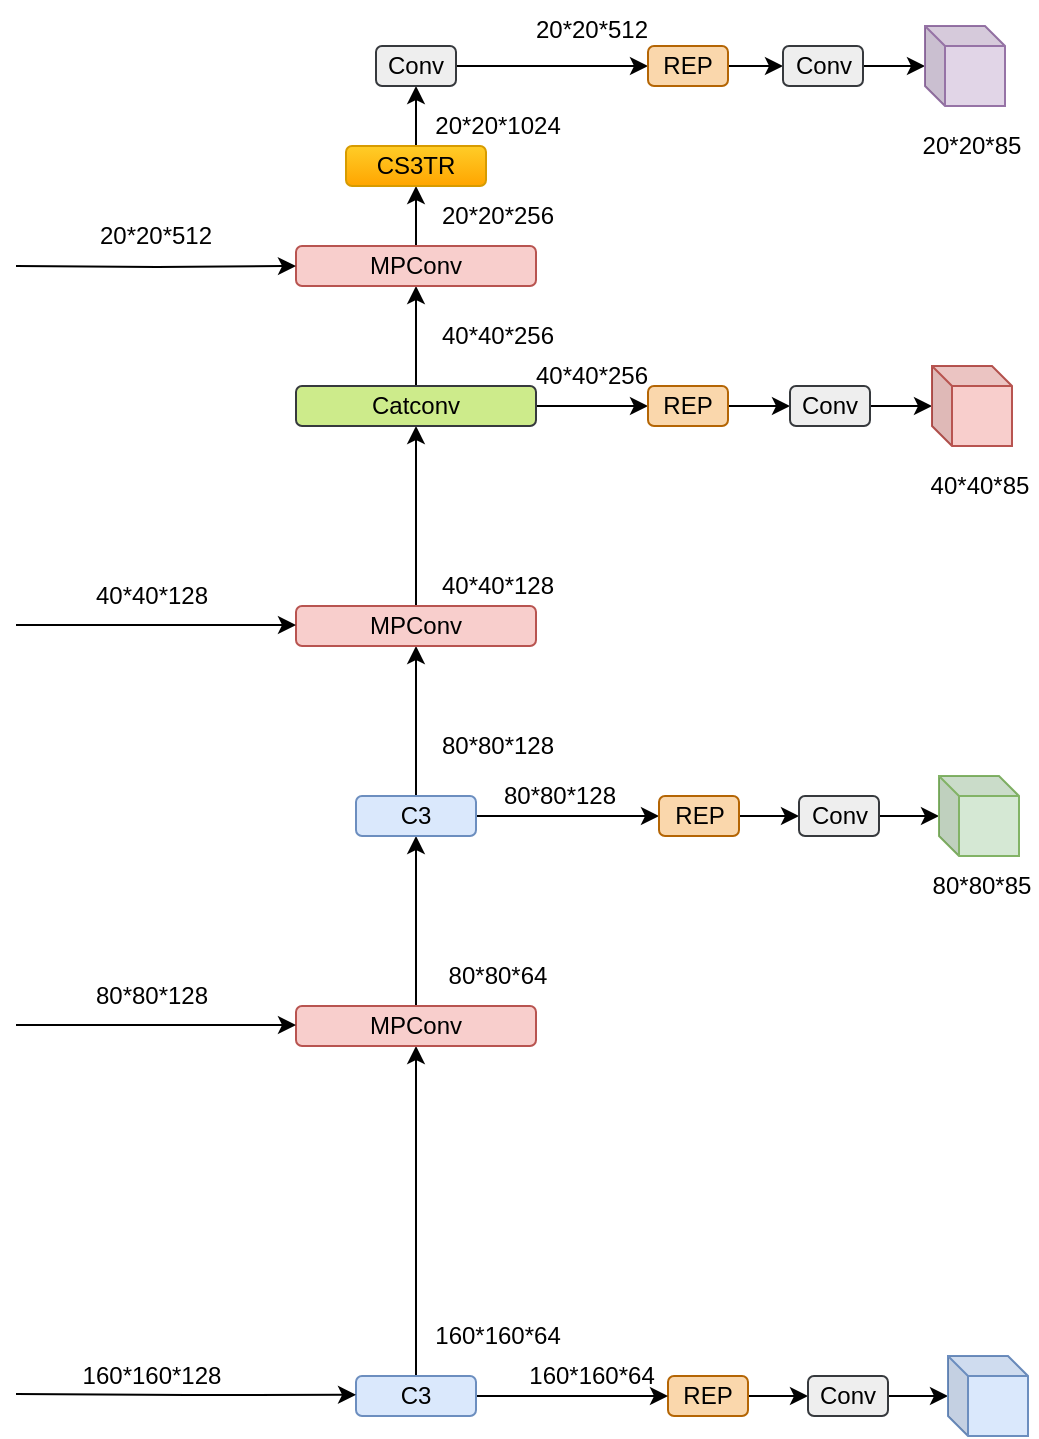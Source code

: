 <mxfile version="21.7.5" type="github">
  <diagram name="第 1 页" id="zoFiYugOIlxTZy8CV-Bl">
    <mxGraphModel dx="1436" dy="884" grid="1" gridSize="10" guides="1" tooltips="1" connect="1" arrows="1" fold="1" page="1" pageScale="1" pageWidth="827" pageHeight="1169" math="0" shadow="0">
      <root>
        <mxCell id="0" />
        <mxCell id="1" parent="0" />
        <mxCell id="v_qKELttMYH3f2mZd83b-1" value="" style="edgeStyle=orthogonalEdgeStyle;rounded=0;orthogonalLoop=1;jettySize=auto;html=1;" edge="1" parent="1" source="v_qKELttMYH3f2mZd83b-2" target="v_qKELttMYH3f2mZd83b-4">
          <mxGeometry relative="1" as="geometry" />
        </mxCell>
        <mxCell id="v_qKELttMYH3f2mZd83b-2" value="REP" style="rounded=1;whiteSpace=wrap;html=1;fillColor=#fad7ac;strokeColor=#b46504;" vertex="1" parent="1">
          <mxGeometry x="486" y="855" width="40" height="20" as="geometry" />
        </mxCell>
        <mxCell id="v_qKELttMYH3f2mZd83b-3" value="" style="edgeStyle=orthogonalEdgeStyle;rounded=0;orthogonalLoop=1;jettySize=auto;html=1;" edge="1" parent="1" source="v_qKELttMYH3f2mZd83b-4" target="v_qKELttMYH3f2mZd83b-5">
          <mxGeometry relative="1" as="geometry" />
        </mxCell>
        <mxCell id="v_qKELttMYH3f2mZd83b-4" value="Conv" style="rounded=1;whiteSpace=wrap;html=1;fillColor=#eeeeee;strokeColor=#36393d;" vertex="1" parent="1">
          <mxGeometry x="556" y="855" width="40" height="20" as="geometry" />
        </mxCell>
        <mxCell id="v_qKELttMYH3f2mZd83b-5" value="" style="shape=cube;whiteSpace=wrap;html=1;boundedLbl=1;backgroundOutline=1;darkOpacity=0.05;darkOpacity2=0.1;size=10;fontStyle=1;fillColor=#dae8fc;strokeColor=#6c8ebf;" vertex="1" parent="1">
          <mxGeometry x="626" y="845" width="40" height="40" as="geometry" />
        </mxCell>
        <mxCell id="v_qKELttMYH3f2mZd83b-6" value="" style="edgeStyle=orthogonalEdgeStyle;rounded=0;orthogonalLoop=1;jettySize=auto;html=1;" edge="1" parent="1" source="v_qKELttMYH3f2mZd83b-8" target="v_qKELttMYH3f2mZd83b-2">
          <mxGeometry relative="1" as="geometry" />
        </mxCell>
        <mxCell id="v_qKELttMYH3f2mZd83b-7" style="edgeStyle=orthogonalEdgeStyle;rounded=0;orthogonalLoop=1;jettySize=auto;html=1;exitX=0.5;exitY=0;exitDx=0;exitDy=0;" edge="1" parent="1" source="v_qKELttMYH3f2mZd83b-8" target="v_qKELttMYH3f2mZd83b-10">
          <mxGeometry relative="1" as="geometry" />
        </mxCell>
        <mxCell id="v_qKELttMYH3f2mZd83b-8" value="C3" style="rounded=1;whiteSpace=wrap;html=1;fillColor=#dae8fc;strokeColor=#6c8ebf;" vertex="1" parent="1">
          <mxGeometry x="330" y="855" width="60" height="20" as="geometry" />
        </mxCell>
        <mxCell id="v_qKELttMYH3f2mZd83b-9" value="" style="edgeStyle=orthogonalEdgeStyle;rounded=0;orthogonalLoop=1;jettySize=auto;html=1;" edge="1" parent="1" source="v_qKELttMYH3f2mZd83b-10" target="v_qKELttMYH3f2mZd83b-13">
          <mxGeometry relative="1" as="geometry" />
        </mxCell>
        <mxCell id="v_qKELttMYH3f2mZd83b-10" value="MPConv" style="whiteSpace=wrap;html=1;rounded=1;fillColor=#f8cecc;strokeColor=#b85450;" vertex="1" parent="1">
          <mxGeometry x="300" y="670" width="120" height="20" as="geometry" />
        </mxCell>
        <mxCell id="v_qKELttMYH3f2mZd83b-11" style="edgeStyle=orthogonalEdgeStyle;rounded=0;orthogonalLoop=1;jettySize=auto;html=1;exitX=0.5;exitY=0;exitDx=0;exitDy=0;entryX=0.5;entryY=1;entryDx=0;entryDy=0;" edge="1" parent="1" source="v_qKELttMYH3f2mZd83b-13" target="v_qKELttMYH3f2mZd83b-15">
          <mxGeometry relative="1" as="geometry" />
        </mxCell>
        <mxCell id="v_qKELttMYH3f2mZd83b-12" value="" style="edgeStyle=orthogonalEdgeStyle;rounded=0;orthogonalLoop=1;jettySize=auto;html=1;" edge="1" parent="1" source="v_qKELttMYH3f2mZd83b-13" target="v_qKELttMYH3f2mZd83b-23">
          <mxGeometry relative="1" as="geometry" />
        </mxCell>
        <mxCell id="v_qKELttMYH3f2mZd83b-13" value="C3" style="rounded=1;whiteSpace=wrap;html=1;fillColor=#dae8fc;strokeColor=#6c8ebf;" vertex="1" parent="1">
          <mxGeometry x="330" y="565" width="60" height="20" as="geometry" />
        </mxCell>
        <mxCell id="v_qKELttMYH3f2mZd83b-14" value="" style="edgeStyle=orthogonalEdgeStyle;rounded=0;orthogonalLoop=1;jettySize=auto;html=1;" edge="1" parent="1" source="v_qKELttMYH3f2mZd83b-15" target="v_qKELttMYH3f2mZd83b-19">
          <mxGeometry relative="1" as="geometry" />
        </mxCell>
        <mxCell id="v_qKELttMYH3f2mZd83b-15" value="MPConv" style="whiteSpace=wrap;html=1;rounded=1;fillColor=#f8cecc;strokeColor=#b85450;" vertex="1" parent="1">
          <mxGeometry x="300" y="470" width="120" height="20" as="geometry" />
        </mxCell>
        <mxCell id="v_qKELttMYH3f2mZd83b-16" style="edgeStyle=orthogonalEdgeStyle;rounded=0;orthogonalLoop=1;jettySize=auto;html=1;exitX=0.5;exitY=1;exitDx=0;exitDy=0;" edge="1" parent="1" source="v_qKELttMYH3f2mZd83b-15" target="v_qKELttMYH3f2mZd83b-15">
          <mxGeometry relative="1" as="geometry" />
        </mxCell>
        <mxCell id="v_qKELttMYH3f2mZd83b-17" style="edgeStyle=orthogonalEdgeStyle;rounded=0;orthogonalLoop=1;jettySize=auto;html=1;exitX=0.5;exitY=0;exitDx=0;exitDy=0;entryX=0.5;entryY=1;entryDx=0;entryDy=0;" edge="1" parent="1" source="v_qKELttMYH3f2mZd83b-19" target="v_qKELttMYH3f2mZd83b-21">
          <mxGeometry relative="1" as="geometry" />
        </mxCell>
        <mxCell id="v_qKELttMYH3f2mZd83b-18" style="edgeStyle=orthogonalEdgeStyle;rounded=0;orthogonalLoop=1;jettySize=auto;html=1;exitX=1;exitY=0.5;exitDx=0;exitDy=0;entryX=0;entryY=0.5;entryDx=0;entryDy=0;" edge="1" parent="1" source="v_qKELttMYH3f2mZd83b-19" target="v_qKELttMYH3f2mZd83b-29">
          <mxGeometry relative="1" as="geometry" />
        </mxCell>
        <mxCell id="v_qKELttMYH3f2mZd83b-19" value="Catconv" style="rounded=1;whiteSpace=wrap;html=1;fillColor=#cdeb8b;strokeColor=#36393d;" vertex="1" parent="1">
          <mxGeometry x="300" y="360" width="120" height="20" as="geometry" />
        </mxCell>
        <mxCell id="v_qKELttMYH3f2mZd83b-20" value="" style="edgeStyle=orthogonalEdgeStyle;rounded=0;orthogonalLoop=1;jettySize=auto;html=1;" edge="1" parent="1" source="v_qKELttMYH3f2mZd83b-21" target="v_qKELttMYH3f2mZd83b-35">
          <mxGeometry relative="1" as="geometry" />
        </mxCell>
        <mxCell id="v_qKELttMYH3f2mZd83b-21" value="MPConv" style="whiteSpace=wrap;html=1;rounded=1;fillColor=#f8cecc;strokeColor=#b85450;" vertex="1" parent="1">
          <mxGeometry x="300" y="290" width="120" height="20" as="geometry" />
        </mxCell>
        <mxCell id="v_qKELttMYH3f2mZd83b-22" value="" style="edgeStyle=orthogonalEdgeStyle;rounded=0;orthogonalLoop=1;jettySize=auto;html=1;" edge="1" parent="1" source="v_qKELttMYH3f2mZd83b-23" target="v_qKELttMYH3f2mZd83b-25">
          <mxGeometry relative="1" as="geometry" />
        </mxCell>
        <mxCell id="v_qKELttMYH3f2mZd83b-23" value="REP" style="rounded=1;whiteSpace=wrap;html=1;fillColor=#fad7ac;strokeColor=#b46504;" vertex="1" parent="1">
          <mxGeometry x="481.5" y="565" width="40" height="20" as="geometry" />
        </mxCell>
        <mxCell id="v_qKELttMYH3f2mZd83b-24" value="" style="edgeStyle=orthogonalEdgeStyle;rounded=0;orthogonalLoop=1;jettySize=auto;html=1;" edge="1" parent="1" source="v_qKELttMYH3f2mZd83b-25" target="v_qKELttMYH3f2mZd83b-26">
          <mxGeometry relative="1" as="geometry" />
        </mxCell>
        <mxCell id="v_qKELttMYH3f2mZd83b-25" value="Conv" style="rounded=1;whiteSpace=wrap;html=1;fillColor=#eeeeee;strokeColor=#36393d;" vertex="1" parent="1">
          <mxGeometry x="551.5" y="565" width="40" height="20" as="geometry" />
        </mxCell>
        <mxCell id="v_qKELttMYH3f2mZd83b-26" value="" style="shape=cube;whiteSpace=wrap;html=1;boundedLbl=1;backgroundOutline=1;darkOpacity=0.05;darkOpacity2=0.1;size=10;fillColor=#d5e8d4;strokeColor=#82b366;" vertex="1" parent="1">
          <mxGeometry x="621.5" y="555" width="40" height="40" as="geometry" />
        </mxCell>
        <mxCell id="v_qKELttMYH3f2mZd83b-27" value="80*80*85" style="text;html=1;strokeColor=none;fillColor=none;align=center;verticalAlign=middle;whiteSpace=wrap;rounded=0;strokeWidth=1;fontSize=12;" vertex="1" parent="1">
          <mxGeometry x="614.5" y="595" width="56" height="30" as="geometry" />
        </mxCell>
        <mxCell id="v_qKELttMYH3f2mZd83b-28" value="" style="edgeStyle=orthogonalEdgeStyle;rounded=0;orthogonalLoop=1;jettySize=auto;html=1;" edge="1" parent="1" source="v_qKELttMYH3f2mZd83b-29" target="v_qKELttMYH3f2mZd83b-31">
          <mxGeometry relative="1" as="geometry" />
        </mxCell>
        <mxCell id="v_qKELttMYH3f2mZd83b-29" value="REP" style="rounded=1;whiteSpace=wrap;html=1;fillColor=#fad7ac;strokeColor=#b46504;" vertex="1" parent="1">
          <mxGeometry x="476" y="360" width="40" height="20" as="geometry" />
        </mxCell>
        <mxCell id="v_qKELttMYH3f2mZd83b-30" value="" style="edgeStyle=orthogonalEdgeStyle;rounded=0;orthogonalLoop=1;jettySize=auto;html=1;" edge="1" parent="1" source="v_qKELttMYH3f2mZd83b-31" target="v_qKELttMYH3f2mZd83b-32">
          <mxGeometry relative="1" as="geometry" />
        </mxCell>
        <mxCell id="v_qKELttMYH3f2mZd83b-31" value="Conv" style="rounded=1;whiteSpace=wrap;html=1;fillColor=#eeeeee;strokeColor=#36393d;" vertex="1" parent="1">
          <mxGeometry x="547" y="360" width="40" height="20" as="geometry" />
        </mxCell>
        <mxCell id="v_qKELttMYH3f2mZd83b-32" value="" style="shape=cube;whiteSpace=wrap;html=1;boundedLbl=1;backgroundOutline=1;darkOpacity=0.05;darkOpacity2=0.1;size=10;fillColor=#f8cecc;strokeColor=#b85450;" vertex="1" parent="1">
          <mxGeometry x="618" y="350" width="40" height="40" as="geometry" />
        </mxCell>
        <mxCell id="v_qKELttMYH3f2mZd83b-33" value="40*40*85" style="text;html=1;strokeColor=none;fillColor=none;align=center;verticalAlign=middle;whiteSpace=wrap;rounded=0;strokeWidth=1;fontSize=12;" vertex="1" parent="1">
          <mxGeometry x="613.5" y="395" width="56" height="30" as="geometry" />
        </mxCell>
        <mxCell id="v_qKELttMYH3f2mZd83b-34" value="" style="edgeStyle=orthogonalEdgeStyle;rounded=0;orthogonalLoop=1;jettySize=auto;html=1;" edge="1" parent="1" source="v_qKELttMYH3f2mZd83b-35" target="v_qKELttMYH3f2mZd83b-37">
          <mxGeometry relative="1" as="geometry" />
        </mxCell>
        <mxCell id="v_qKELttMYH3f2mZd83b-35" value="CS3TR" style="rounded=1;whiteSpace=wrap;html=1;fillColor=#ffcd28;gradientColor=#ffa500;strokeColor=#d79b00;" vertex="1" parent="1">
          <mxGeometry x="325" y="240" width="70" height="20" as="geometry" />
        </mxCell>
        <mxCell id="v_qKELttMYH3f2mZd83b-36" style="edgeStyle=orthogonalEdgeStyle;rounded=0;orthogonalLoop=1;jettySize=auto;html=1;exitX=1;exitY=0.5;exitDx=0;exitDy=0;entryX=0;entryY=0.5;entryDx=0;entryDy=0;" edge="1" parent="1" source="v_qKELttMYH3f2mZd83b-37" target="v_qKELttMYH3f2mZd83b-39">
          <mxGeometry relative="1" as="geometry" />
        </mxCell>
        <mxCell id="v_qKELttMYH3f2mZd83b-37" value="Conv" style="rounded=1;whiteSpace=wrap;html=1;fillColor=#eeeeee;strokeColor=#36393d;" vertex="1" parent="1">
          <mxGeometry x="340" y="190" width="40" height="20" as="geometry" />
        </mxCell>
        <mxCell id="v_qKELttMYH3f2mZd83b-38" value="" style="edgeStyle=orthogonalEdgeStyle;rounded=0;orthogonalLoop=1;jettySize=auto;html=1;" edge="1" parent="1" source="v_qKELttMYH3f2mZd83b-39" target="v_qKELttMYH3f2mZd83b-41">
          <mxGeometry relative="1" as="geometry" />
        </mxCell>
        <mxCell id="v_qKELttMYH3f2mZd83b-39" value="REP" style="rounded=1;whiteSpace=wrap;html=1;fillColor=#fad7ac;strokeColor=#b46504;" vertex="1" parent="1">
          <mxGeometry x="476" y="190" width="40" height="20" as="geometry" />
        </mxCell>
        <mxCell id="v_qKELttMYH3f2mZd83b-40" value="" style="edgeStyle=orthogonalEdgeStyle;rounded=0;orthogonalLoop=1;jettySize=auto;html=1;" edge="1" parent="1" source="v_qKELttMYH3f2mZd83b-41" target="v_qKELttMYH3f2mZd83b-42">
          <mxGeometry relative="1" as="geometry" />
        </mxCell>
        <mxCell id="v_qKELttMYH3f2mZd83b-41" value="Conv" style="rounded=1;whiteSpace=wrap;html=1;fillColor=#eeeeee;strokeColor=#36393d;" vertex="1" parent="1">
          <mxGeometry x="543.5" y="190" width="40" height="20" as="geometry" />
        </mxCell>
        <mxCell id="v_qKELttMYH3f2mZd83b-42" value="" style="shape=cube;whiteSpace=wrap;html=1;boundedLbl=1;backgroundOutline=1;darkOpacity=0.05;darkOpacity2=0.1;size=10;fillColor=#e1d5e7;strokeColor=#9673a6;" vertex="1" parent="1">
          <mxGeometry x="614.5" y="180" width="40" height="40" as="geometry" />
        </mxCell>
        <mxCell id="v_qKELttMYH3f2mZd83b-43" value="20*20*85" style="text;html=1;strokeColor=none;fillColor=none;align=center;verticalAlign=middle;whiteSpace=wrap;rounded=0;strokeWidth=1;fontSize=12;" vertex="1" parent="1">
          <mxGeometry x="610" y="225" width="56" height="30" as="geometry" />
        </mxCell>
        <mxCell id="v_qKELttMYH3f2mZd83b-44" value="160*160*64" style="text;html=1;strokeColor=none;fillColor=none;align=center;verticalAlign=middle;whiteSpace=wrap;rounded=0;strokeWidth=1;fontSize=12;" vertex="1" parent="1">
          <mxGeometry x="420" y="840" width="56" height="30" as="geometry" />
        </mxCell>
        <mxCell id="v_qKELttMYH3f2mZd83b-45" value="80*80*128" style="text;html=1;strokeColor=none;fillColor=none;align=center;verticalAlign=middle;whiteSpace=wrap;rounded=0;strokeWidth=1;fontSize=12;" vertex="1" parent="1">
          <mxGeometry x="404" y="550" width="56" height="30" as="geometry" />
        </mxCell>
        <mxCell id="v_qKELttMYH3f2mZd83b-46" value="40*40*256" style="text;html=1;strokeColor=none;fillColor=none;align=center;verticalAlign=middle;whiteSpace=wrap;rounded=0;strokeWidth=1;fontSize=12;" vertex="1" parent="1">
          <mxGeometry x="420" y="340" width="56" height="30" as="geometry" />
        </mxCell>
        <mxCell id="v_qKELttMYH3f2mZd83b-47" value="20*20*512" style="text;html=1;strokeColor=none;fillColor=none;align=center;verticalAlign=middle;whiteSpace=wrap;rounded=0;strokeWidth=1;fontSize=12;" vertex="1" parent="1">
          <mxGeometry x="420" y="167" width="56" height="30" as="geometry" />
        </mxCell>
        <mxCell id="v_qKELttMYH3f2mZd83b-48" value="160*160*64" style="text;html=1;strokeColor=none;fillColor=none;align=center;verticalAlign=middle;whiteSpace=wrap;rounded=0;strokeWidth=1;fontSize=12;" vertex="1" parent="1">
          <mxGeometry x="373" y="820" width="56" height="30" as="geometry" />
        </mxCell>
        <mxCell id="v_qKELttMYH3f2mZd83b-49" value="80*80*64" style="text;html=1;strokeColor=none;fillColor=none;align=center;verticalAlign=middle;whiteSpace=wrap;rounded=0;strokeWidth=1;fontSize=12;" vertex="1" parent="1">
          <mxGeometry x="373" y="640" width="56" height="30" as="geometry" />
        </mxCell>
        <mxCell id="v_qKELttMYH3f2mZd83b-51" value="80*80*128" style="text;html=1;strokeColor=none;fillColor=none;align=center;verticalAlign=middle;whiteSpace=wrap;rounded=0;strokeWidth=1;fontSize=12;" vertex="1" parent="1">
          <mxGeometry x="373" y="525" width="56" height="30" as="geometry" />
        </mxCell>
        <mxCell id="v_qKELttMYH3f2mZd83b-52" value="40*40*128" style="text;html=1;strokeColor=none;fillColor=none;align=center;verticalAlign=middle;whiteSpace=wrap;rounded=0;strokeWidth=1;fontSize=12;" vertex="1" parent="1">
          <mxGeometry x="373" y="445" width="56" height="30" as="geometry" />
        </mxCell>
        <mxCell id="v_qKELttMYH3f2mZd83b-53" value="40*40*256" style="text;html=1;strokeColor=none;fillColor=none;align=center;verticalAlign=middle;whiteSpace=wrap;rounded=0;strokeWidth=1;fontSize=12;" vertex="1" parent="1">
          <mxGeometry x="373" y="320" width="56" height="30" as="geometry" />
        </mxCell>
        <mxCell id="v_qKELttMYH3f2mZd83b-54" value="20*20*256" style="text;html=1;strokeColor=none;fillColor=none;align=center;verticalAlign=middle;whiteSpace=wrap;rounded=0;strokeWidth=1;fontSize=12;" vertex="1" parent="1">
          <mxGeometry x="373" y="260" width="56" height="30" as="geometry" />
        </mxCell>
        <mxCell id="v_qKELttMYH3f2mZd83b-55" value="20*20*1024" style="text;html=1;strokeColor=none;fillColor=none;align=center;verticalAlign=middle;whiteSpace=wrap;rounded=0;strokeWidth=1;fontSize=12;" vertex="1" parent="1">
          <mxGeometry x="373" y="215" width="56" height="30" as="geometry" />
        </mxCell>
        <mxCell id="v_qKELttMYH3f2mZd83b-56" style="edgeStyle=orthogonalEdgeStyle;rounded=0;orthogonalLoop=1;jettySize=auto;html=1;entryX=0;entryY=0.5;entryDx=0;entryDy=0;" edge="1" parent="1" target="v_qKELttMYH3f2mZd83b-21">
          <mxGeometry relative="1" as="geometry">
            <mxPoint x="160" y="300" as="sourcePoint" />
            <mxPoint x="270" y="270" as="targetPoint" />
          </mxGeometry>
        </mxCell>
        <mxCell id="v_qKELttMYH3f2mZd83b-57" style="edgeStyle=orthogonalEdgeStyle;rounded=0;orthogonalLoop=1;jettySize=auto;html=1;entryX=0;entryY=0.5;entryDx=0;entryDy=0;" edge="1" parent="1">
          <mxGeometry relative="1" as="geometry">
            <mxPoint x="160" y="479.5" as="sourcePoint" />
            <mxPoint x="300" y="479.5" as="targetPoint" />
          </mxGeometry>
        </mxCell>
        <mxCell id="v_qKELttMYH3f2mZd83b-58" style="edgeStyle=orthogonalEdgeStyle;rounded=0;orthogonalLoop=1;jettySize=auto;html=1;entryX=0;entryY=0.5;entryDx=0;entryDy=0;" edge="1" parent="1">
          <mxGeometry relative="1" as="geometry">
            <mxPoint x="160" y="679.5" as="sourcePoint" />
            <mxPoint x="300" y="679.5" as="targetPoint" />
          </mxGeometry>
        </mxCell>
        <mxCell id="v_qKELttMYH3f2mZd83b-59" value="160*160*128" style="text;html=1;strokeColor=none;fillColor=none;align=center;verticalAlign=middle;whiteSpace=wrap;rounded=0;strokeWidth=1;fontSize=12;" vertex="1" parent="1">
          <mxGeometry x="200" y="840" width="56" height="30" as="geometry" />
        </mxCell>
        <mxCell id="v_qKELttMYH3f2mZd83b-60" value="80*80*128" style="text;html=1;strokeColor=none;fillColor=none;align=center;verticalAlign=middle;whiteSpace=wrap;rounded=0;strokeWidth=1;fontSize=12;" vertex="1" parent="1">
          <mxGeometry x="200" y="650" width="56" height="30" as="geometry" />
        </mxCell>
        <mxCell id="v_qKELttMYH3f2mZd83b-61" value="40*40*128" style="text;html=1;strokeColor=none;fillColor=none;align=center;verticalAlign=middle;whiteSpace=wrap;rounded=0;strokeWidth=1;fontSize=12;" vertex="1" parent="1">
          <mxGeometry x="200" y="450" width="56" height="30" as="geometry" />
        </mxCell>
        <mxCell id="v_qKELttMYH3f2mZd83b-62" style="edgeStyle=orthogonalEdgeStyle;rounded=0;orthogonalLoop=1;jettySize=auto;html=1;entryX=0;entryY=0.5;entryDx=0;entryDy=0;" edge="1" parent="1">
          <mxGeometry relative="1" as="geometry">
            <mxPoint x="160" y="864" as="sourcePoint" />
            <mxPoint x="330" y="864.41" as="targetPoint" />
          </mxGeometry>
        </mxCell>
        <mxCell id="v_qKELttMYH3f2mZd83b-63" value="20*20*512" style="text;html=1;strokeColor=none;fillColor=none;align=center;verticalAlign=middle;whiteSpace=wrap;rounded=0;strokeWidth=1;fontSize=12;" vertex="1" parent="1">
          <mxGeometry x="200" y="270" width="60" height="30" as="geometry" />
        </mxCell>
      </root>
    </mxGraphModel>
  </diagram>
</mxfile>
